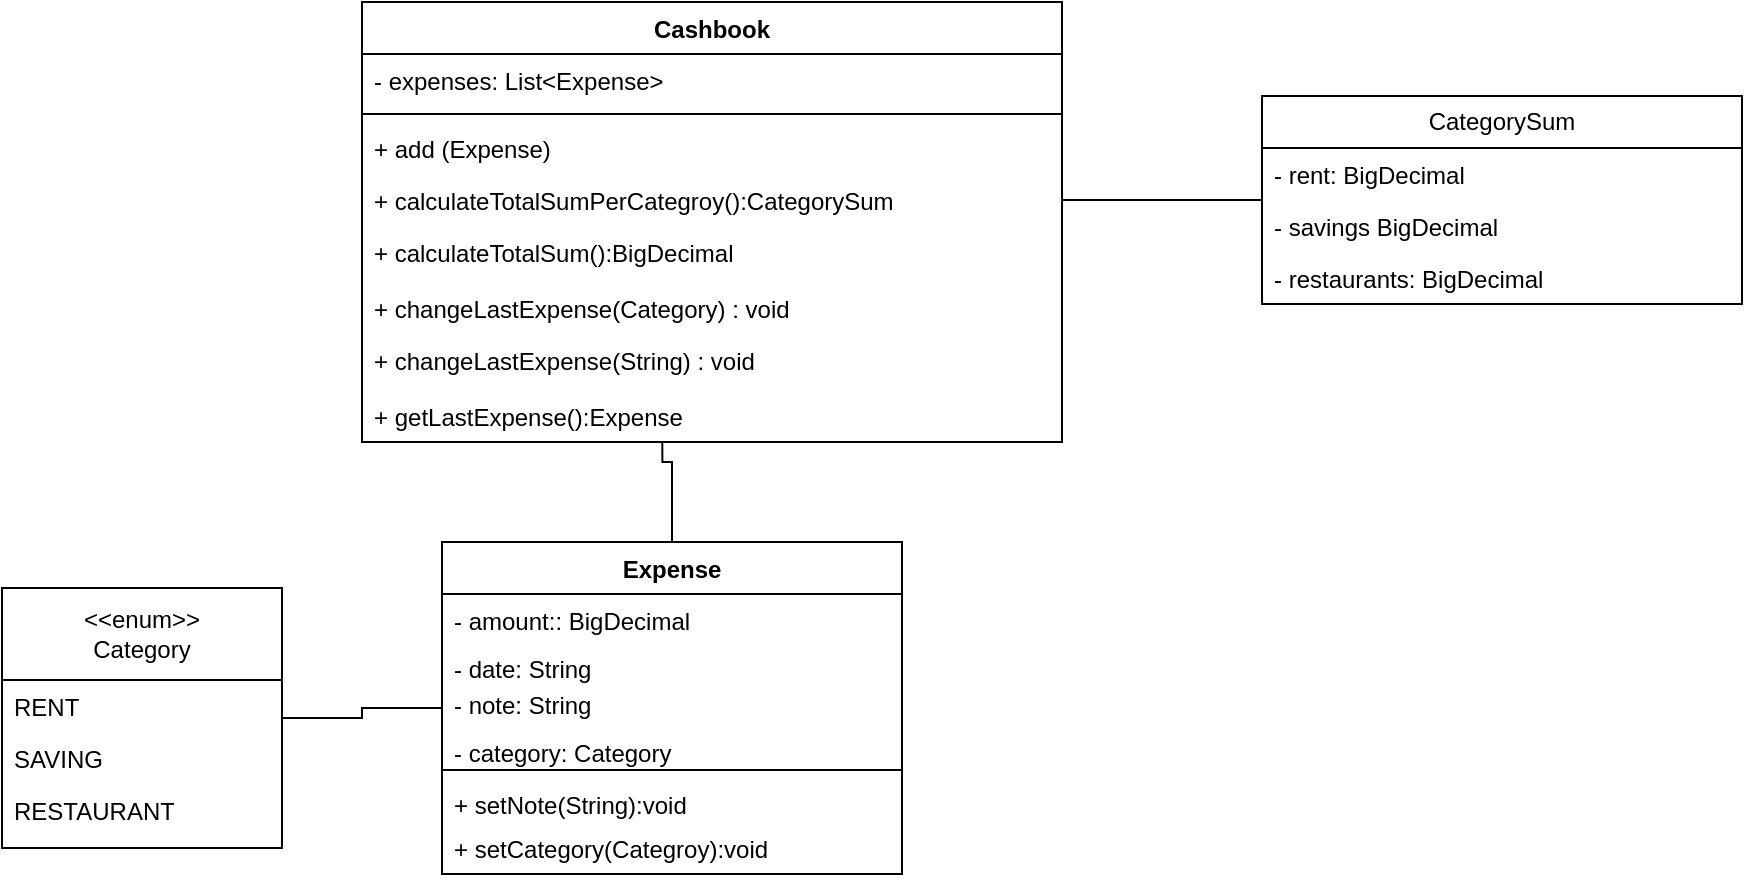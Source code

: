 <mxfile version="21.0.10" type="device"><diagram id="C5RBs43oDa-KdzZeNtuy" name="Page-1"><mxGraphModel dx="1372" dy="779" grid="1" gridSize="10" guides="1" tooltips="1" connect="1" arrows="1" fold="1" page="1" pageScale="1" pageWidth="827" pageHeight="1169" math="0" shadow="0"><root><mxCell id="WIyWlLk6GJQsqaUBKTNV-0"/><mxCell id="WIyWlLk6GJQsqaUBKTNV-1" parent="WIyWlLk6GJQsqaUBKTNV-0"/><mxCell id="UOGOLLmUDXaVPwy-xElf-3" value="Cashbook" style="swimlane;fontStyle=1;align=center;verticalAlign=top;childLayout=stackLayout;horizontal=1;startSize=26;horizontalStack=0;resizeParent=1;resizeParentMax=0;resizeLast=0;collapsible=1;marginBottom=0;whiteSpace=wrap;html=1;" parent="WIyWlLk6GJQsqaUBKTNV-1" vertex="1"><mxGeometry x="340" y="70" width="350" height="220" as="geometry"/></mxCell><mxCell id="UOGOLLmUDXaVPwy-xElf-4" value="- expenses: List&amp;lt;Expense&amp;gt;" style="text;strokeColor=none;fillColor=none;align=left;verticalAlign=top;spacingLeft=4;spacingRight=4;overflow=hidden;rotatable=0;points=[[0,0.5],[1,0.5]];portConstraint=eastwest;whiteSpace=wrap;html=1;" parent="UOGOLLmUDXaVPwy-xElf-3" vertex="1"><mxGeometry y="26" width="350" height="26" as="geometry"/></mxCell><mxCell id="UOGOLLmUDXaVPwy-xElf-5" value="" style="line;strokeWidth=1;fillColor=none;align=left;verticalAlign=middle;spacingTop=-1;spacingLeft=3;spacingRight=3;rotatable=0;labelPosition=right;points=[];portConstraint=eastwest;strokeColor=inherit;" parent="UOGOLLmUDXaVPwy-xElf-3" vertex="1"><mxGeometry y="52" width="350" height="8" as="geometry"/></mxCell><mxCell id="UOGOLLmUDXaVPwy-xElf-6" value="+ add (Expense)&amp;nbsp;&lt;br&gt;" style="text;strokeColor=none;fillColor=none;align=left;verticalAlign=top;spacingLeft=4;spacingRight=4;overflow=hidden;rotatable=0;points=[[0,0.5],[1,0.5]];portConstraint=eastwest;whiteSpace=wrap;html=1;" parent="UOGOLLmUDXaVPwy-xElf-3" vertex="1"><mxGeometry y="60" width="350" height="26" as="geometry"/></mxCell><mxCell id="UOGOLLmUDXaVPwy-xElf-8" value="+ calculateTotalSumPerCategroy():CategorySum" style="text;strokeColor=none;fillColor=none;align=left;verticalAlign=top;spacingLeft=4;spacingRight=4;overflow=hidden;rotatable=0;points=[[0,0.5],[1,0.5]];portConstraint=eastwest;whiteSpace=wrap;html=1;" parent="UOGOLLmUDXaVPwy-xElf-3" vertex="1"><mxGeometry y="86" width="350" height="26" as="geometry"/></mxCell><mxCell id="UOGOLLmUDXaVPwy-xElf-7" value="+ calculateTotalSum():BigDecimal" style="text;strokeColor=none;fillColor=none;align=left;verticalAlign=top;spacingLeft=4;spacingRight=4;overflow=hidden;rotatable=0;points=[[0,0.5],[1,0.5]];portConstraint=eastwest;whiteSpace=wrap;html=1;" parent="UOGOLLmUDXaVPwy-xElf-3" vertex="1"><mxGeometry y="112" width="350" height="28" as="geometry"/></mxCell><mxCell id="UOGOLLmUDXaVPwy-xElf-10" value="+ changeLastExpense(Category) : void" style="text;strokeColor=none;fillColor=none;align=left;verticalAlign=top;spacingLeft=4;spacingRight=4;overflow=hidden;rotatable=0;points=[[0,0.5],[1,0.5]];portConstraint=eastwest;whiteSpace=wrap;html=1;" parent="UOGOLLmUDXaVPwy-xElf-3" vertex="1"><mxGeometry y="140" width="350" height="26" as="geometry"/></mxCell><mxCell id="UOGOLLmUDXaVPwy-xElf-9" value="+ changeLastExpense(String) : void" style="text;strokeColor=none;fillColor=none;align=left;verticalAlign=top;spacingLeft=4;spacingRight=4;overflow=hidden;rotatable=0;points=[[0,0.5],[1,0.5]];portConstraint=eastwest;whiteSpace=wrap;html=1;" parent="UOGOLLmUDXaVPwy-xElf-3" vertex="1"><mxGeometry y="166" width="350" height="28" as="geometry"/></mxCell><mxCell id="UOGOLLmUDXaVPwy-xElf-11" value="+ getLastExpense():Expense" style="text;strokeColor=none;fillColor=none;align=left;verticalAlign=top;spacingLeft=4;spacingRight=4;overflow=hidden;rotatable=0;points=[[0,0.5],[1,0.5]];portConstraint=eastwest;whiteSpace=wrap;html=1;" parent="UOGOLLmUDXaVPwy-xElf-3" vertex="1"><mxGeometry y="194" width="350" height="26" as="geometry"/></mxCell><mxCell id="UOGOLLmUDXaVPwy-xElf-31" style="edgeStyle=orthogonalEdgeStyle;rounded=0;orthogonalLoop=1;jettySize=auto;html=1;endArrow=none;endFill=0;" parent="WIyWlLk6GJQsqaUBKTNV-1" source="UOGOLLmUDXaVPwy-xElf-12" target="UOGOLLmUDXaVPwy-xElf-8" edge="1"><mxGeometry relative="1" as="geometry"/></mxCell><mxCell id="UOGOLLmUDXaVPwy-xElf-12" value="CategorySum" style="swimlane;fontStyle=0;childLayout=stackLayout;horizontal=1;startSize=26;fillColor=none;horizontalStack=0;resizeParent=1;resizeParentMax=0;resizeLast=0;collapsible=1;marginBottom=0;whiteSpace=wrap;html=1;" parent="WIyWlLk6GJQsqaUBKTNV-1" vertex="1"><mxGeometry x="790" y="117" width="240" height="104" as="geometry"/></mxCell><mxCell id="UOGOLLmUDXaVPwy-xElf-13" value="- rent: BigDecimal" style="text;strokeColor=none;fillColor=none;align=left;verticalAlign=top;spacingLeft=4;spacingRight=4;overflow=hidden;rotatable=0;points=[[0,0.5],[1,0.5]];portConstraint=eastwest;whiteSpace=wrap;html=1;" parent="UOGOLLmUDXaVPwy-xElf-12" vertex="1"><mxGeometry y="26" width="240" height="26" as="geometry"/></mxCell><mxCell id="UOGOLLmUDXaVPwy-xElf-14" value="- savings BigDecimal" style="text;strokeColor=none;fillColor=none;align=left;verticalAlign=top;spacingLeft=4;spacingRight=4;overflow=hidden;rotatable=0;points=[[0,0.5],[1,0.5]];portConstraint=eastwest;whiteSpace=wrap;html=1;" parent="UOGOLLmUDXaVPwy-xElf-12" vertex="1"><mxGeometry y="52" width="240" height="26" as="geometry"/></mxCell><mxCell id="UOGOLLmUDXaVPwy-xElf-15" value="- restaurants: BigDecimal" style="text;strokeColor=none;fillColor=none;align=left;verticalAlign=top;spacingLeft=4;spacingRight=4;overflow=hidden;rotatable=0;points=[[0,0.5],[1,0.5]];portConstraint=eastwest;whiteSpace=wrap;html=1;" parent="UOGOLLmUDXaVPwy-xElf-12" vertex="1"><mxGeometry y="78" width="240" height="26" as="geometry"/></mxCell><mxCell id="UOGOLLmUDXaVPwy-xElf-29" style="edgeStyle=orthogonalEdgeStyle;rounded=0;orthogonalLoop=1;jettySize=auto;html=1;endArrow=none;endFill=0;" parent="WIyWlLk6GJQsqaUBKTNV-1" source="UOGOLLmUDXaVPwy-xElf-16" target="UOGOLLmUDXaVPwy-xElf-20" edge="1"><mxGeometry relative="1" as="geometry"/></mxCell><mxCell id="UOGOLLmUDXaVPwy-xElf-16" value="&amp;lt;&amp;lt;enum&amp;gt;&amp;gt;&lt;br&gt;Category" style="swimlane;fontStyle=0;childLayout=stackLayout;horizontal=1;startSize=46;fillColor=none;horizontalStack=0;resizeParent=1;resizeParentMax=0;resizeLast=0;collapsible=1;marginBottom=0;whiteSpace=wrap;html=1;" parent="WIyWlLk6GJQsqaUBKTNV-1" vertex="1"><mxGeometry x="160" y="363" width="140" height="130" as="geometry"/></mxCell><mxCell id="UOGOLLmUDXaVPwy-xElf-17" value="RENT" style="text;strokeColor=none;fillColor=none;align=left;verticalAlign=top;spacingLeft=4;spacingRight=4;overflow=hidden;rotatable=0;points=[[0,0.5],[1,0.5]];portConstraint=eastwest;whiteSpace=wrap;html=1;" parent="UOGOLLmUDXaVPwy-xElf-16" vertex="1"><mxGeometry y="46" width="140" height="26" as="geometry"/></mxCell><mxCell id="UOGOLLmUDXaVPwy-xElf-18" value="SAVING" style="text;strokeColor=none;fillColor=none;align=left;verticalAlign=top;spacingLeft=4;spacingRight=4;overflow=hidden;rotatable=0;points=[[0,0.5],[1,0.5]];portConstraint=eastwest;whiteSpace=wrap;html=1;" parent="UOGOLLmUDXaVPwy-xElf-16" vertex="1"><mxGeometry y="72" width="140" height="26" as="geometry"/></mxCell><mxCell id="UOGOLLmUDXaVPwy-xElf-19" value="RESTAURANT" style="text;strokeColor=none;fillColor=none;align=left;verticalAlign=top;spacingLeft=4;spacingRight=4;overflow=hidden;rotatable=0;points=[[0,0.5],[1,0.5]];portConstraint=eastwest;whiteSpace=wrap;html=1;" parent="UOGOLLmUDXaVPwy-xElf-16" vertex="1"><mxGeometry y="98" width="140" height="32" as="geometry"/></mxCell><mxCell id="UOGOLLmUDXaVPwy-xElf-20" value="Expense" style="swimlane;fontStyle=1;align=center;verticalAlign=top;childLayout=stackLayout;horizontal=1;startSize=26;horizontalStack=0;resizeParent=1;resizeParentMax=0;resizeLast=0;collapsible=1;marginBottom=0;whiteSpace=wrap;html=1;" parent="WIyWlLk6GJQsqaUBKTNV-1" vertex="1"><mxGeometry x="380" y="340" width="230" height="166" as="geometry"/></mxCell><mxCell id="UOGOLLmUDXaVPwy-xElf-21" value="- amount:: BigDecimal" style="text;strokeColor=none;fillColor=none;align=left;verticalAlign=top;spacingLeft=4;spacingRight=4;overflow=hidden;rotatable=0;points=[[0,0.5],[1,0.5]];portConstraint=eastwest;whiteSpace=wrap;html=1;" parent="UOGOLLmUDXaVPwy-xElf-20" vertex="1"><mxGeometry y="26" width="230" height="24" as="geometry"/></mxCell><mxCell id="UOGOLLmUDXaVPwy-xElf-24" value="- date: String" style="text;strokeColor=none;fillColor=none;align=left;verticalAlign=top;spacingLeft=4;spacingRight=4;overflow=hidden;rotatable=0;points=[[0,0.5],[1,0.5]];portConstraint=eastwest;whiteSpace=wrap;html=1;" parent="UOGOLLmUDXaVPwy-xElf-20" vertex="1"><mxGeometry y="50" width="230" height="18" as="geometry"/></mxCell><mxCell id="UOGOLLmUDXaVPwy-xElf-27" value="- note: String" style="text;strokeColor=none;fillColor=none;align=left;verticalAlign=top;spacingLeft=4;spacingRight=4;overflow=hidden;rotatable=0;points=[[0,0.5],[1,0.5]];portConstraint=eastwest;whiteSpace=wrap;html=1;" parent="UOGOLLmUDXaVPwy-xElf-20" vertex="1"><mxGeometry y="68" width="230" height="24" as="geometry"/></mxCell><mxCell id="UOGOLLmUDXaVPwy-xElf-26" value="- category: Category" style="text;strokeColor=none;fillColor=none;align=left;verticalAlign=top;spacingLeft=4;spacingRight=4;overflow=hidden;rotatable=0;points=[[0,0.5],[1,0.5]];portConstraint=eastwest;whiteSpace=wrap;html=1;" parent="UOGOLLmUDXaVPwy-xElf-20" vertex="1"><mxGeometry y="92" width="230" height="18" as="geometry"/></mxCell><mxCell id="UOGOLLmUDXaVPwy-xElf-22" value="" style="line;strokeWidth=1;fillColor=none;align=left;verticalAlign=middle;spacingTop=-1;spacingLeft=3;spacingRight=3;rotatable=0;labelPosition=right;points=[];portConstraint=eastwest;strokeColor=inherit;" parent="UOGOLLmUDXaVPwy-xElf-20" vertex="1"><mxGeometry y="110" width="230" height="8" as="geometry"/></mxCell><mxCell id="UOGOLLmUDXaVPwy-xElf-23" value="+ setNote(String):void" style="text;strokeColor=none;fillColor=none;align=left;verticalAlign=top;spacingLeft=4;spacingRight=4;overflow=hidden;rotatable=0;points=[[0,0.5],[1,0.5]];portConstraint=eastwest;whiteSpace=wrap;html=1;" parent="UOGOLLmUDXaVPwy-xElf-20" vertex="1"><mxGeometry y="118" width="230" height="22" as="geometry"/></mxCell><mxCell id="UOGOLLmUDXaVPwy-xElf-28" value="+ setCategory(Categroy):void" style="text;strokeColor=none;fillColor=none;align=left;verticalAlign=top;spacingLeft=4;spacingRight=4;overflow=hidden;rotatable=0;points=[[0,0.5],[1,0.5]];portConstraint=eastwest;whiteSpace=wrap;html=1;" parent="UOGOLLmUDXaVPwy-xElf-20" vertex="1"><mxGeometry y="140" width="230" height="26" as="geometry"/></mxCell><mxCell id="UOGOLLmUDXaVPwy-xElf-30" style="edgeStyle=orthogonalEdgeStyle;rounded=0;orthogonalLoop=1;jettySize=auto;html=1;exitX=0.5;exitY=0;exitDx=0;exitDy=0;entryX=0.429;entryY=1;entryDx=0;entryDy=0;entryPerimeter=0;endArrow=none;endFill=0;" parent="WIyWlLk6GJQsqaUBKTNV-1" source="UOGOLLmUDXaVPwy-xElf-20" target="UOGOLLmUDXaVPwy-xElf-11" edge="1"><mxGeometry relative="1" as="geometry"><Array as="points"><mxPoint x="495" y="300"/><mxPoint x="490" y="300"/></Array></mxGeometry></mxCell></root></mxGraphModel></diagram></mxfile>